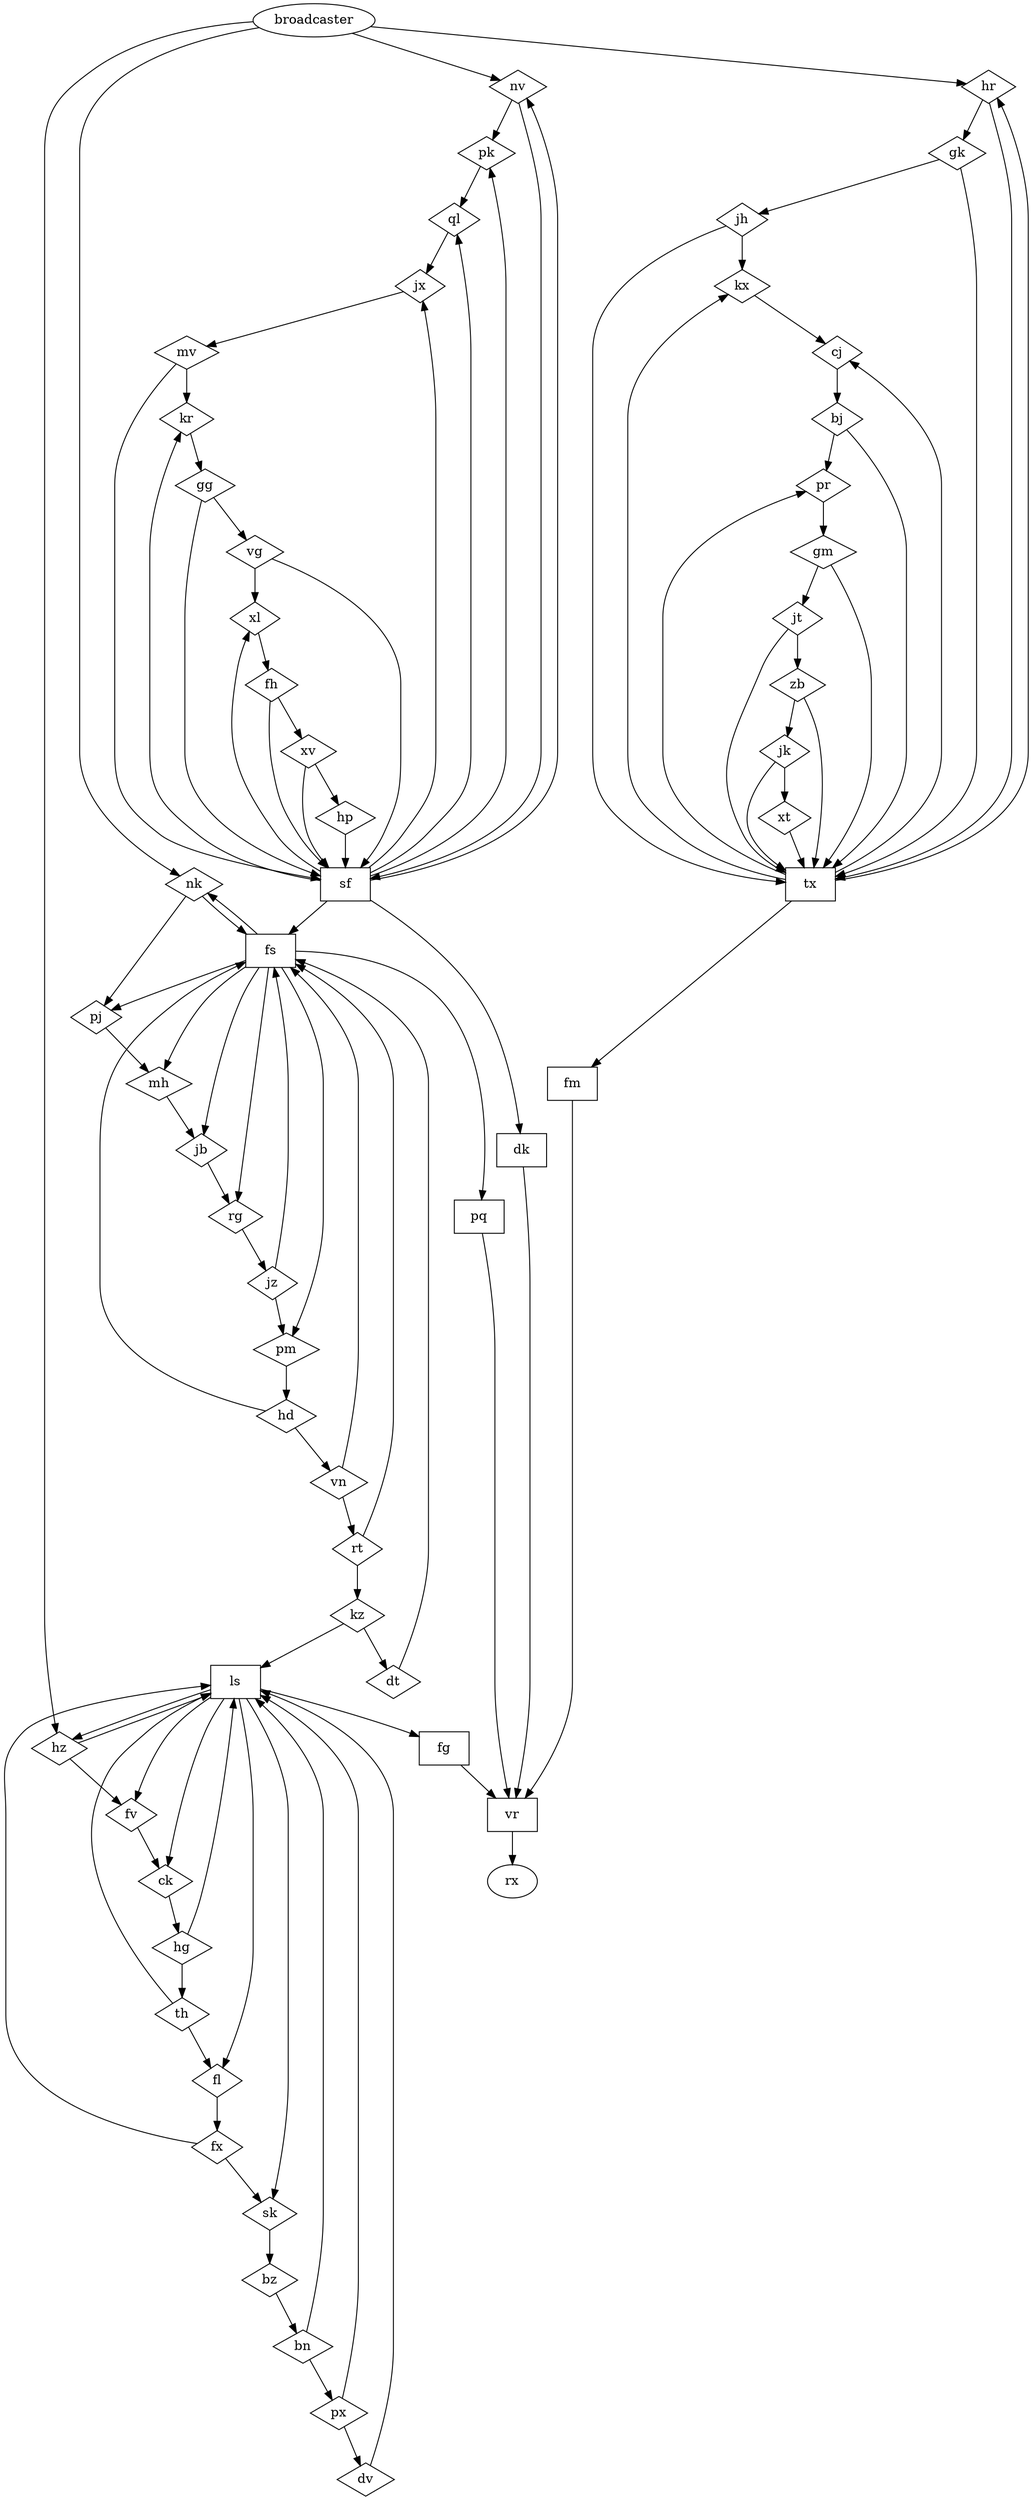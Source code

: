 
digraph {

ls[shape=rect]
px[shape=diamond]
jk[shape=diamond]
hd[shape=diamond]
pk[shape=diamond]
bj[shape=diamond]
vg[shape=diamond]
cj[shape=diamond]
sk[shape=diamond]
fl[shape=diamond]
th[shape=diamond]
pr[shape=diamond]
xv[shape=diamond]
mh[shape=diamond]
jh[shape=diamond]
jz[shape=diamond]
hr[shape=diamond]
kx[shape=diamond]
ql[shape=diamond]
gm[shape=diamond]
hz[shape=diamond]
dt[shape=diamond]
gg[shape=diamond]
xl[shape=diamond]
pq[shape=rect]
jx[shape=diamond]
kr[shape=diamond]
bn[shape=diamond]
fs[shape=rect]
vn[shape=diamond]
jt[shape=diamond]
fx[shape=diamond]
rt[shape=diamond]
gk[shape=diamond]
mv[shape=diamond]
bz[shape=diamond]
dv[shape=diamond]
rg[shape=diamond]
pj[shape=diamond]
kz[shape=diamond]
ck[shape=diamond]
fg[shape=rect]
sf[shape=rect]
jb[shape=diamond]
nk[shape=diamond]
dk[shape=rect]
hp[shape=diamond]
tx[shape=rect]
nv[shape=diamond]
fh[shape=diamond]
xt[shape=diamond]
hg[shape=diamond]
zb[shape=diamond]
fm[shape=rect]
pm[shape=diamond]
fv[shape=diamond]
vr[shape=rect]

ls -> fg
ls -> hz
ls -> fl
ls -> sk
ls -> fv
ls -> ck
px -> ls
px -> dv
jk -> xt
jk -> tx
hd -> fs
hd -> vn
pk -> ql
bj -> tx
bj -> pr
vg -> xl
vg -> sf
cj -> bj
sk -> bz
fl -> fx
th -> fl
th -> ls
pr -> gm
xv -> sf
xv -> hp
mh -> jb
jh -> kx
jh -> tx
jz -> pm
jz -> fs
hr -> tx
hr -> gk
kx -> cj
ql -> jx
gm -> tx
gm -> jt
hz -> ls
hz -> fv
dt -> fs
gg -> sf
gg -> vg
xl -> fh
pq -> vr
jx -> mv
kr -> gg
bn -> px
bn -> ls
fs -> pm
fs -> jb
fs -> mh
fs -> nk
fs -> pj
fs -> pq
fs -> rg
vn -> rt
vn -> fs
jt -> tx
jt -> zb
broadcaster -> hz
broadcaster -> nv
broadcaster -> nk
broadcaster -> hr
fx -> sk
fx -> ls
rt -> fs
rt -> kz
gk -> tx
gk -> jh
mv -> sf
mv -> kr
bz -> bn
kz -> ls
dv -> ls
rg -> jz
pj -> mh
kz -> dt
sf -> fs
ck -> hg
fg -> vr
sf -> pk
sf -> dk
sf -> ql
sf -> xl
sf -> kr
sf -> nv
sf -> jx
jb -> rg
nk -> fs
nk -> pj
dk -> vr
hp -> sf
tx -> hr
tx -> pr
tx -> cj
tx -> kx
tx -> fm
nv -> pk
nv -> sf
fh -> xv
fh -> sf
xt -> tx
hg -> ls
hg -> th
zb -> tx
zb -> jk
fm -> vr
pm -> hd
fv -> ck
vr -> rx

}
